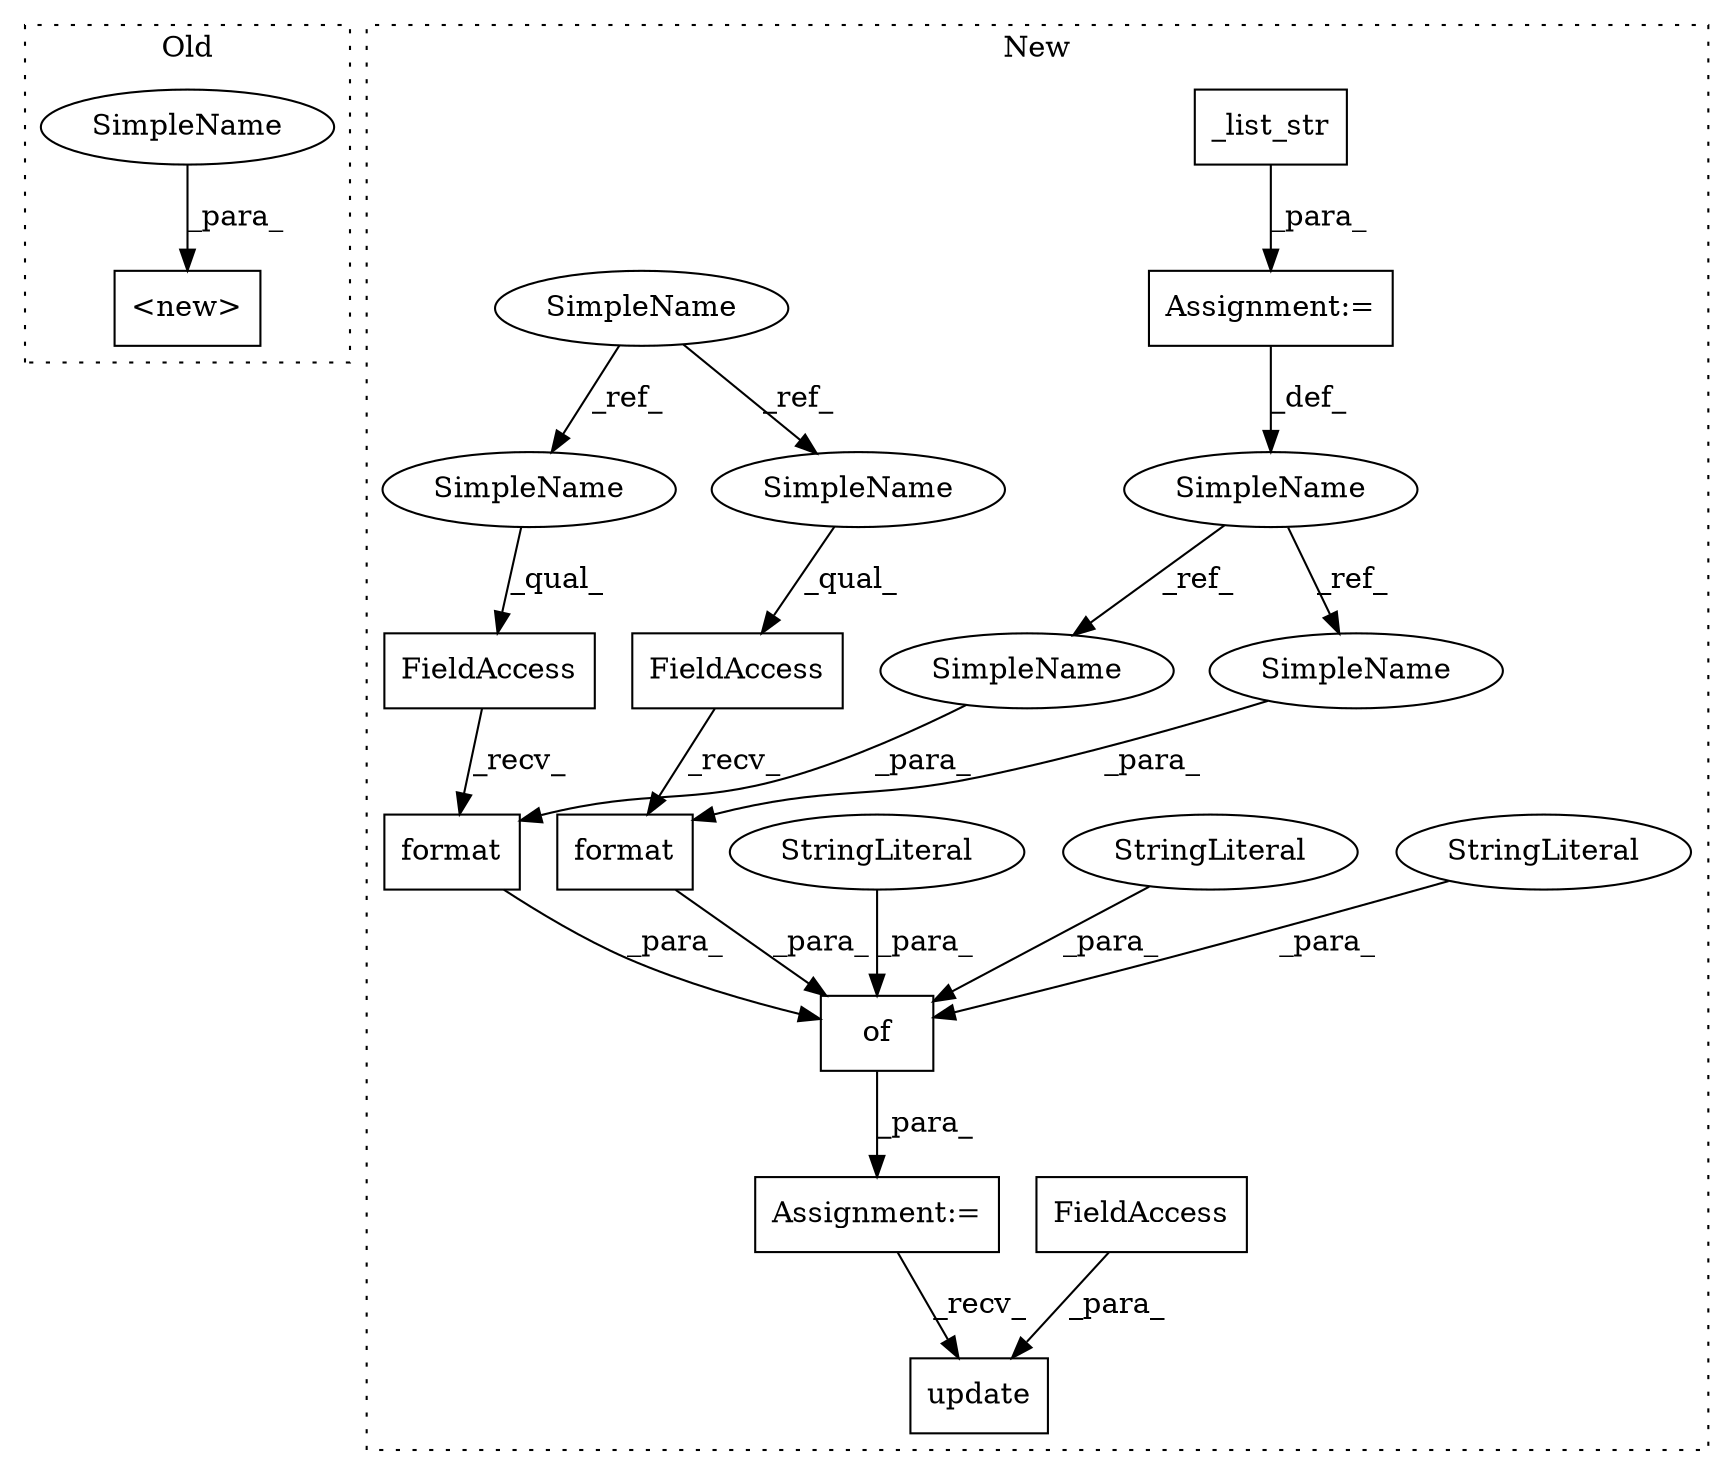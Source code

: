digraph G {
subgraph cluster0 {
1 [label="<new>" a="46" s="4914,4928" l="6,2" shape="box"];
21 [label="SimpleName" a="42" s="4920" l="3" shape="ellipse"];
label = "Old";
style="dotted";
}
subgraph cluster1 {
2 [label="format" a="32" s="7814,7832" l="7,1" shape="box"];
3 [label="Assignment:=" a="7" s="7777" l="1" shape="box"];
4 [label="update" a="32" s="7961,7974" l="7,1" shape="box"];
5 [label="_list_str" a="32" s="7728,7758" l="10,1" shape="box"];
6 [label="FieldAccess" a="22" s="7793" l="20" shape="box"];
7 [label="FieldAccess" a="22" s="7968" l="6" shape="box"];
8 [label="of" a="32" s="7782,7941" l="3,1" shape="box"];
9 [label="StringLiteral" a="45" s="7914" l="6" shape="ellipse"];
10 [label="StringLiteral" a="45" s="7785" l="7" shape="ellipse"];
11 [label="StringLiteral" a="45" s="7834" l="8" shape="ellipse"];
12 [label="Assignment:=" a="7" s="7727" l="1" shape="box"];
13 [label="format" a="32" s="7864,7912" l="7,1" shape="box"];
14 [label="SimpleName" a="42" s="7605" l="3" shape="ellipse"];
15 [label="FieldAccess" a="22" s="7843" l="20" shape="box"];
16 [label="SimpleName" a="42" s="7716" l="11" shape="ellipse"];
17 [label="SimpleName" a="42" s="7901" l="11" shape="ellipse"];
18 [label="SimpleName" a="42" s="7821" l="11" shape="ellipse"];
19 [label="SimpleName" a="42" s="7843" l="3" shape="ellipse"];
20 [label="SimpleName" a="42" s="7793" l="3" shape="ellipse"];
label = "New";
style="dotted";
}
2 -> 8 [label="_para_"];
3 -> 4 [label="_recv_"];
5 -> 12 [label="_para_"];
6 -> 2 [label="_recv_"];
7 -> 4 [label="_para_"];
8 -> 3 [label="_para_"];
9 -> 8 [label="_para_"];
10 -> 8 [label="_para_"];
11 -> 8 [label="_para_"];
12 -> 16 [label="_def_"];
13 -> 8 [label="_para_"];
14 -> 19 [label="_ref_"];
14 -> 20 [label="_ref_"];
15 -> 13 [label="_recv_"];
16 -> 18 [label="_ref_"];
16 -> 17 [label="_ref_"];
17 -> 13 [label="_para_"];
18 -> 2 [label="_para_"];
19 -> 15 [label="_qual_"];
20 -> 6 [label="_qual_"];
21 -> 1 [label="_para_"];
}